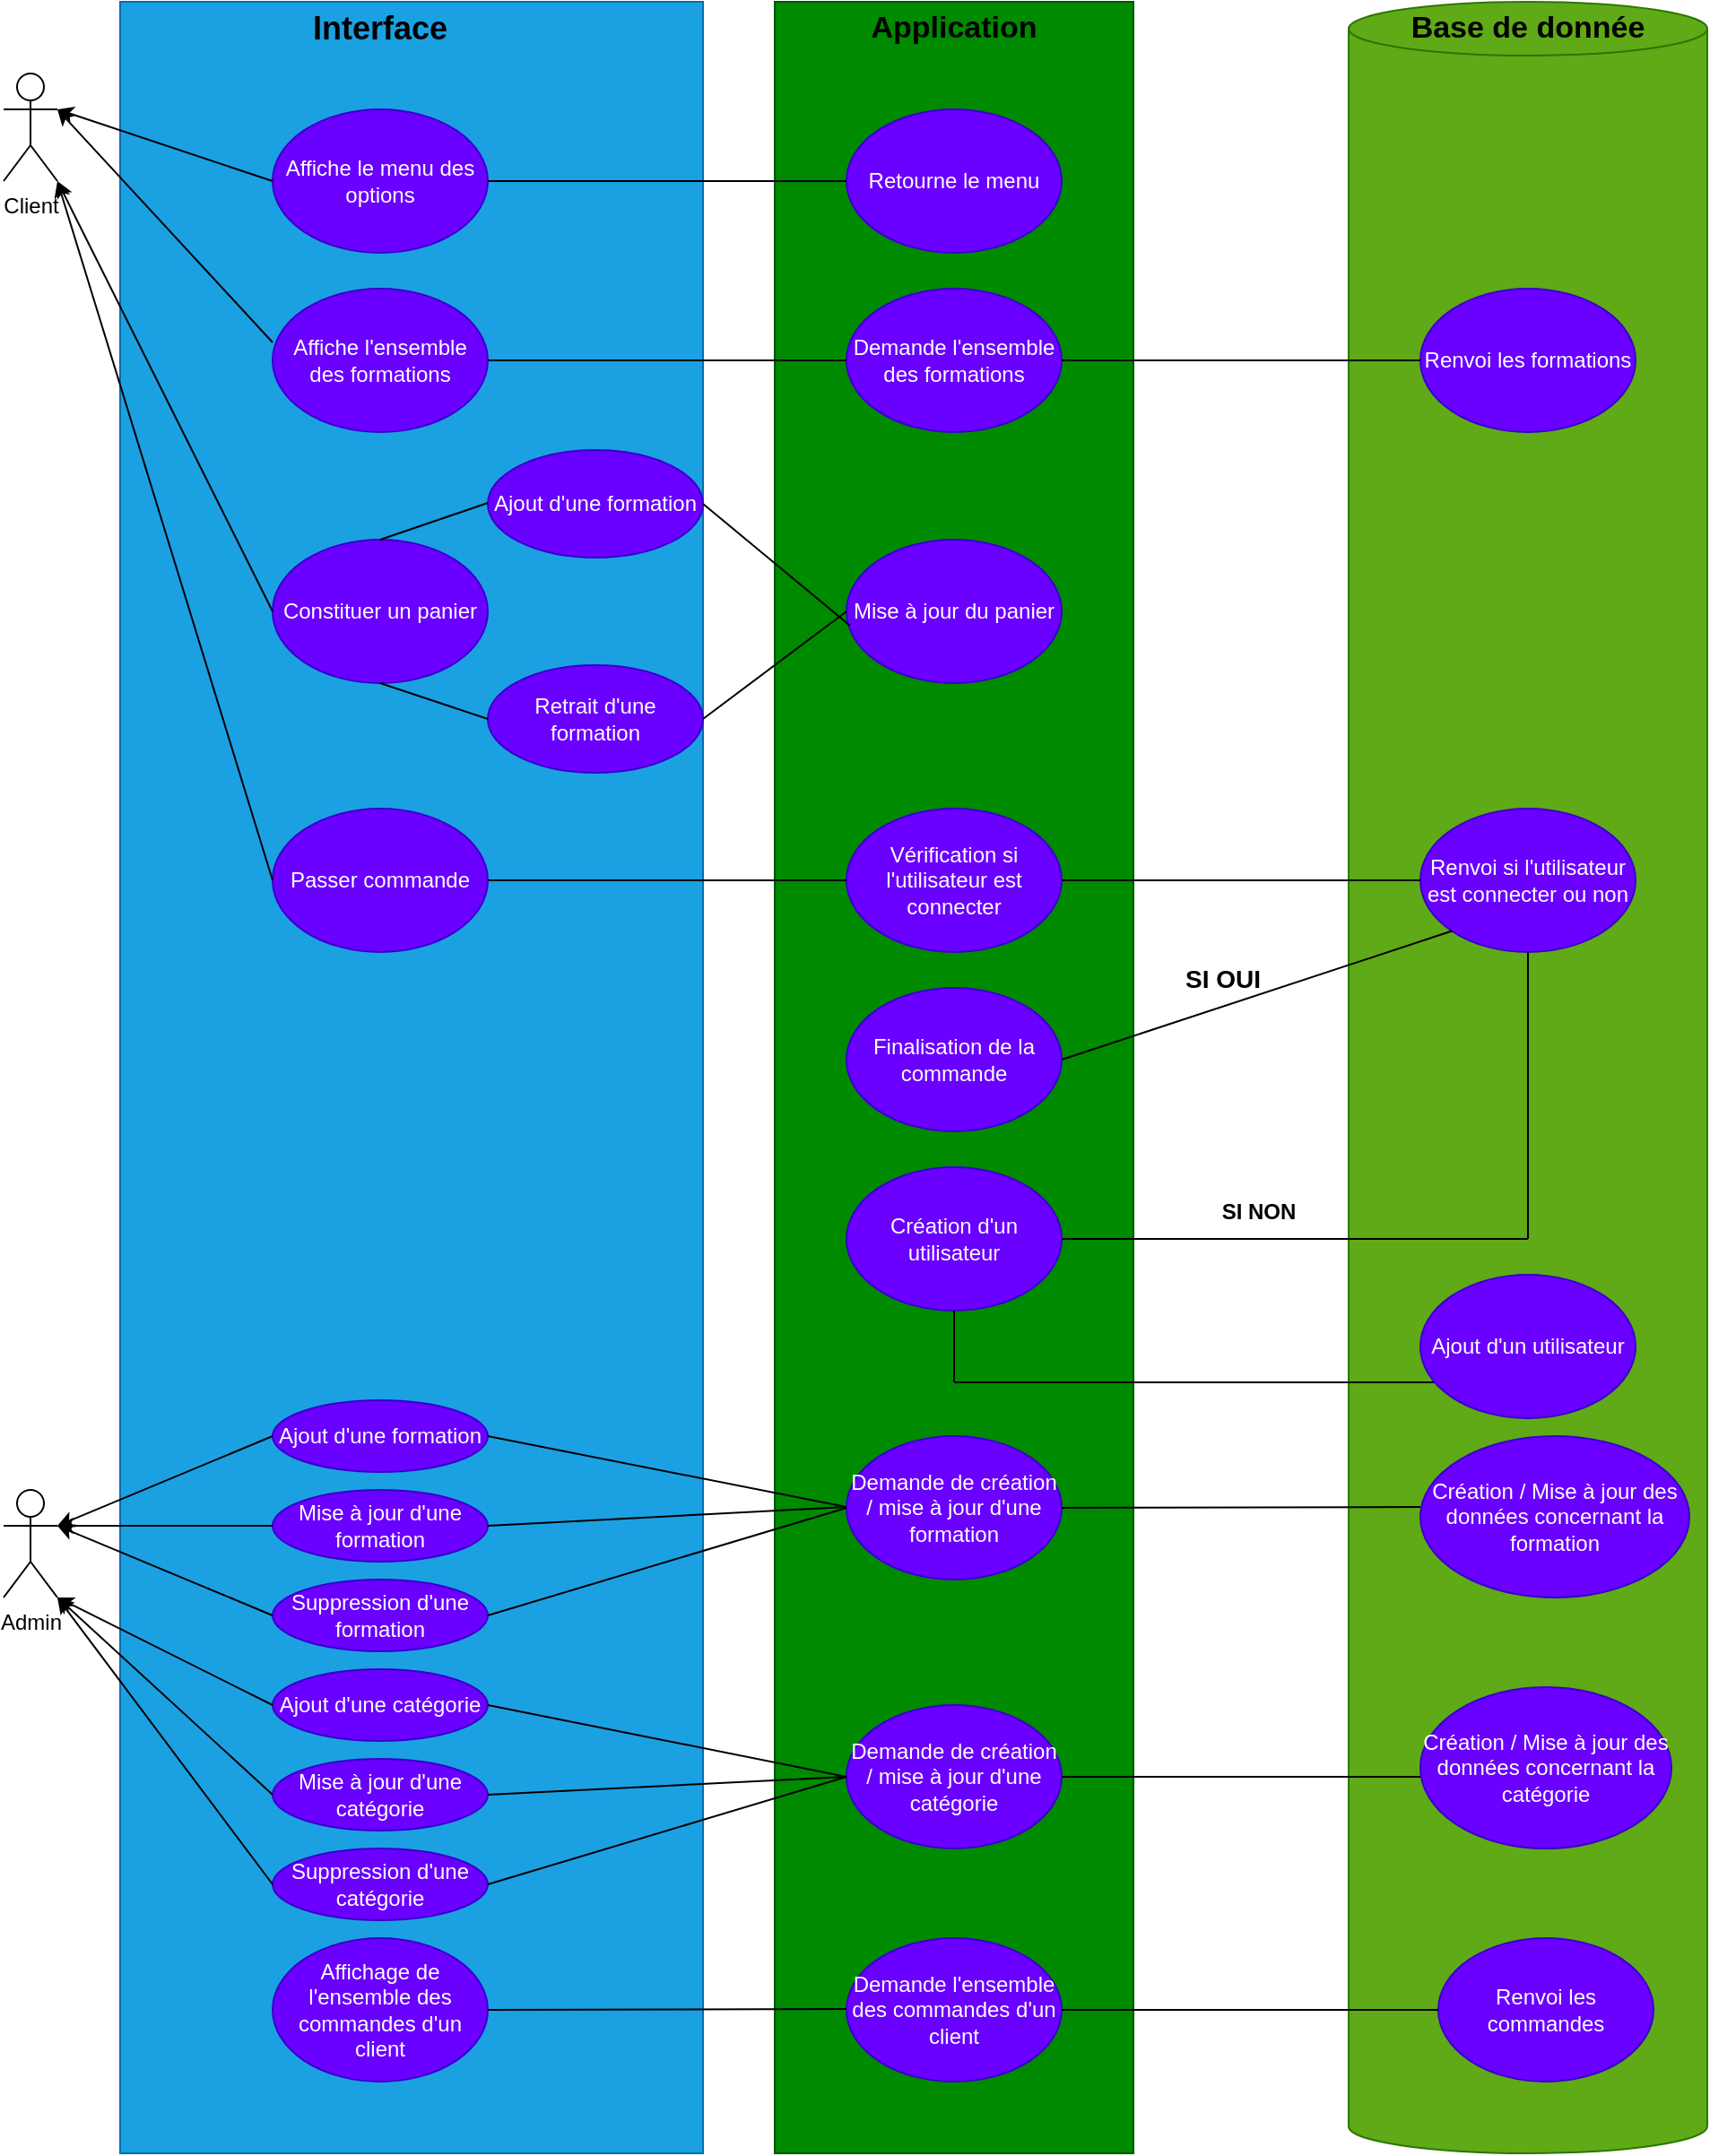 <mxfile version="23.1.2" type="device">
  <diagram name="Page-1" id="XVhkvxwI-0udOmmCz9Ab">
    <mxGraphModel dx="1114" dy="526" grid="1" gridSize="10" guides="1" tooltips="1" connect="1" arrows="1" fold="1" page="1" pageScale="1" pageWidth="827" pageHeight="1169" math="0" shadow="0">
      <root>
        <mxCell id="0" />
        <mxCell id="1" parent="0" />
        <mxCell id="etcwr3IXlxLSLUxb2mQk-4" value="" style="rounded=0;whiteSpace=wrap;html=1;direction=south;fillColor=#008a00;fontColor=#ffffff;strokeColor=#005700;" parent="1" vertex="1">
          <mxGeometry x="480" y="80" width="200" height="1200" as="geometry" />
        </mxCell>
        <mxCell id="etcwr3IXlxLSLUxb2mQk-1" value="Client" style="shape=umlActor;verticalLabelPosition=bottom;verticalAlign=top;html=1;outlineConnect=0;" parent="1" vertex="1">
          <mxGeometry x="50" y="120" width="30" height="60" as="geometry" />
        </mxCell>
        <mxCell id="etcwr3IXlxLSLUxb2mQk-2" value="" style="rounded=0;whiteSpace=wrap;html=1;direction=south;fillColor=#1ba1e2;fontColor=#ffffff;strokeColor=#006EAF;" parent="1" vertex="1">
          <mxGeometry x="115" y="80" width="325" height="1200" as="geometry" />
        </mxCell>
        <mxCell id="etcwr3IXlxLSLUxb2mQk-3" value="Retourne le menu" style="ellipse;whiteSpace=wrap;html=1;fillColor=#6a00ff;fontColor=#ffffff;strokeColor=#3700CC;" parent="1" vertex="1">
          <mxGeometry x="520" y="140" width="120" height="80" as="geometry" />
        </mxCell>
        <mxCell id="etcwr3IXlxLSLUxb2mQk-5" value="&lt;b&gt;&lt;font style=&quot;font-size: 18px;&quot;&gt;Interface&lt;/font&gt;&lt;/b&gt;" style="text;html=1;strokeColor=none;fillColor=none;align=center;verticalAlign=middle;whiteSpace=wrap;rounded=0;" parent="1" vertex="1">
          <mxGeometry x="230" y="80" width="60" height="30" as="geometry" />
        </mxCell>
        <mxCell id="etcwr3IXlxLSLUxb2mQk-6" value="Affiche le menu des options " style="ellipse;whiteSpace=wrap;html=1;fillColor=#6a00ff;fontColor=#ffffff;strokeColor=#3700CC;" parent="1" vertex="1">
          <mxGeometry x="200" y="140" width="120" height="80" as="geometry" />
        </mxCell>
        <mxCell id="etcwr3IXlxLSLUxb2mQk-7" value="&lt;font size=&quot;1&quot;&gt;&lt;b style=&quot;font-size: 17px;&quot;&gt;Application&lt;/b&gt;&lt;/font&gt;" style="text;html=1;strokeColor=none;fillColor=none;align=center;verticalAlign=middle;whiteSpace=wrap;rounded=0;" parent="1" vertex="1">
          <mxGeometry x="550" y="80" width="60" height="30" as="geometry" />
        </mxCell>
        <mxCell id="etcwr3IXlxLSLUxb2mQk-8" value="Constituer un panier" style="ellipse;whiteSpace=wrap;html=1;fillColor=#6a00ff;fontColor=#ffffff;strokeColor=#3700CC;" parent="1" vertex="1">
          <mxGeometry x="200" y="380" width="120" height="80" as="geometry" />
        </mxCell>
        <mxCell id="etcwr3IXlxLSLUxb2mQk-10" value="" style="shape=cylinder3;whiteSpace=wrap;html=1;boundedLbl=1;backgroundOutline=1;size=15;fillColor=#60a917;fontColor=#ffffff;strokeColor=#2D7600;" parent="1" vertex="1">
          <mxGeometry x="800" y="80" width="200" height="1200" as="geometry" />
        </mxCell>
        <mxCell id="etcwr3IXlxLSLUxb2mQk-11" value="&lt;font size=&quot;1&quot;&gt;&lt;b style=&quot;font-size: 17px;&quot;&gt;Base de donnée&lt;br&gt;&lt;/b&gt;&lt;/font&gt;" style="text;html=1;strokeColor=none;fillColor=none;align=center;verticalAlign=middle;whiteSpace=wrap;rounded=0;" parent="1" vertex="1">
          <mxGeometry x="820" y="80" width="160" height="30" as="geometry" />
        </mxCell>
        <mxCell id="etcwr3IXlxLSLUxb2mQk-13" value="" style="endArrow=none;html=1;rounded=0;entryX=0;entryY=0.5;entryDx=0;entryDy=0;" parent="1" source="etcwr3IXlxLSLUxb2mQk-6" target="etcwr3IXlxLSLUxb2mQk-3" edge="1">
          <mxGeometry width="50" height="50" relative="1" as="geometry">
            <mxPoint x="390" y="190" as="sourcePoint" />
            <mxPoint x="440" y="140" as="targetPoint" />
          </mxGeometry>
        </mxCell>
        <mxCell id="etcwr3IXlxLSLUxb2mQk-14" value="Mise à jour du panier" style="ellipse;whiteSpace=wrap;html=1;fillColor=#6a00ff;fontColor=#ffffff;strokeColor=#3700CC;" parent="1" vertex="1">
          <mxGeometry x="520" y="380" width="120" height="80" as="geometry" />
        </mxCell>
        <mxCell id="etcwr3IXlxLSLUxb2mQk-15" value="Renvoi les formations" style="ellipse;whiteSpace=wrap;html=1;fillColor=#6a00ff;fontColor=#ffffff;strokeColor=#3700CC;" parent="1" vertex="1">
          <mxGeometry x="840" y="240" width="120" height="80" as="geometry" />
        </mxCell>
        <mxCell id="etcwr3IXlxLSLUxb2mQk-18" value="Affiche l&#39;ensemble des formations" style="ellipse;whiteSpace=wrap;html=1;fillColor=#6a00ff;fontColor=#ffffff;strokeColor=#3700CC;" parent="1" vertex="1">
          <mxGeometry x="200" y="240" width="120" height="80" as="geometry" />
        </mxCell>
        <mxCell id="etcwr3IXlxLSLUxb2mQk-19" value="Ajout d&#39;une formation" style="ellipse;whiteSpace=wrap;html=1;fillColor=#6a00ff;fontColor=#ffffff;strokeColor=#3700CC;" parent="1" vertex="1">
          <mxGeometry x="320" y="330" width="120" height="60" as="geometry" />
        </mxCell>
        <mxCell id="etcwr3IXlxLSLUxb2mQk-21" value="Retrait d&#39;une formation" style="ellipse;whiteSpace=wrap;html=1;fillColor=#6a00ff;fontColor=#ffffff;strokeColor=#3700CC;" parent="1" vertex="1">
          <mxGeometry x="320" y="450" width="120" height="60" as="geometry" />
        </mxCell>
        <mxCell id="etcwr3IXlxLSLUxb2mQk-23" value="" style="endArrow=none;html=1;rounded=0;entryX=0;entryY=0.492;entryDx=0;entryDy=0;exitX=0.5;exitY=0;exitDx=0;exitDy=0;entryPerimeter=0;" parent="1" source="etcwr3IXlxLSLUxb2mQk-8" target="etcwr3IXlxLSLUxb2mQk-19" edge="1">
          <mxGeometry width="50" height="50" relative="1" as="geometry">
            <mxPoint x="115" y="359.5" as="sourcePoint" />
            <mxPoint x="315" y="359.5" as="targetPoint" />
          </mxGeometry>
        </mxCell>
        <mxCell id="etcwr3IXlxLSLUxb2mQk-24" value="" style="endArrow=none;html=1;rounded=0;entryX=0.5;entryY=1;entryDx=0;entryDy=0;exitX=0;exitY=0.5;exitDx=0;exitDy=0;" parent="1" source="etcwr3IXlxLSLUxb2mQk-21" target="etcwr3IXlxLSLUxb2mQk-8" edge="1">
          <mxGeometry width="50" height="50" relative="1" as="geometry">
            <mxPoint x="240" y="500.5" as="sourcePoint" />
            <mxPoint x="295" y="480" as="targetPoint" />
          </mxGeometry>
        </mxCell>
        <mxCell id="etcwr3IXlxLSLUxb2mQk-25" value="Demande l&#39;ensemble des formations" style="ellipse;whiteSpace=wrap;html=1;fillColor=#6a00ff;fontColor=#ffffff;strokeColor=#3700CC;" parent="1" vertex="1">
          <mxGeometry x="520" y="240" width="120" height="80" as="geometry" />
        </mxCell>
        <mxCell id="etcwr3IXlxLSLUxb2mQk-27" value="" style="endArrow=none;html=1;rounded=0;entryX=0.017;entryY=0.6;entryDx=0;entryDy=0;exitX=1;exitY=0.5;exitDx=0;exitDy=0;entryPerimeter=0;" parent="1" source="etcwr3IXlxLSLUxb2mQk-19" target="etcwr3IXlxLSLUxb2mQk-14" edge="1">
          <mxGeometry width="50" height="50" relative="1" as="geometry">
            <mxPoint x="460" y="440" as="sourcePoint" />
            <mxPoint x="520" y="420" as="targetPoint" />
          </mxGeometry>
        </mxCell>
        <mxCell id="etcwr3IXlxLSLUxb2mQk-28" value="" style="endArrow=none;html=1;rounded=0;entryX=1;entryY=0.5;entryDx=0;entryDy=0;" parent="1" target="etcwr3IXlxLSLUxb2mQk-21" edge="1">
          <mxGeometry width="50" height="50" relative="1" as="geometry">
            <mxPoint x="520" y="420" as="sourcePoint" />
            <mxPoint x="532" y="438" as="targetPoint" />
          </mxGeometry>
        </mxCell>
        <mxCell id="etcwr3IXlxLSLUxb2mQk-29" value="Passer commande" style="ellipse;whiteSpace=wrap;html=1;fillColor=#6a00ff;fontColor=#ffffff;strokeColor=#3700CC;" parent="1" vertex="1">
          <mxGeometry x="200" y="530" width="120" height="80" as="geometry" />
        </mxCell>
        <mxCell id="etcwr3IXlxLSLUxb2mQk-30" value="Vérification si l&#39;utilisateur est connecter" style="ellipse;whiteSpace=wrap;html=1;fillColor=#6a00ff;fontColor=#ffffff;strokeColor=#3700CC;" parent="1" vertex="1">
          <mxGeometry x="520" y="530" width="120" height="80" as="geometry" />
        </mxCell>
        <mxCell id="etcwr3IXlxLSLUxb2mQk-31" value="Renvoi si l&#39;utilisateur est connecter ou non" style="ellipse;whiteSpace=wrap;html=1;fillColor=#6a00ff;fontColor=#ffffff;strokeColor=#3700CC;" parent="1" vertex="1">
          <mxGeometry x="840" y="530" width="120" height="80" as="geometry" />
        </mxCell>
        <mxCell id="etcwr3IXlxLSLUxb2mQk-32" value="" style="endArrow=none;html=1;rounded=0;entryX=0;entryY=0.5;entryDx=0;entryDy=0;exitX=1;exitY=0.5;exitDx=0;exitDy=0;" parent="1" source="etcwr3IXlxLSLUxb2mQk-29" target="etcwr3IXlxLSLUxb2mQk-30" edge="1">
          <mxGeometry width="50" height="50" relative="1" as="geometry">
            <mxPoint x="320" y="569.5" as="sourcePoint" />
            <mxPoint x="520" y="569.5" as="targetPoint" />
          </mxGeometry>
        </mxCell>
        <mxCell id="etcwr3IXlxLSLUxb2mQk-33" value="" style="endArrow=none;html=1;rounded=0;entryX=0;entryY=0.5;entryDx=0;entryDy=0;exitX=1;exitY=0.5;exitDx=0;exitDy=0;" parent="1" source="etcwr3IXlxLSLUxb2mQk-30" target="etcwr3IXlxLSLUxb2mQk-31" edge="1">
          <mxGeometry width="50" height="50" relative="1" as="geometry">
            <mxPoint x="660" y="560" as="sourcePoint" />
            <mxPoint x="860" y="560" as="targetPoint" />
          </mxGeometry>
        </mxCell>
        <mxCell id="etcwr3IXlxLSLUxb2mQk-34" value="" style="endArrow=none;html=1;rounded=0;entryX=0;entryY=1;entryDx=0;entryDy=0;exitX=1;exitY=0.5;exitDx=0;exitDy=0;" parent="1" source="etcwr3IXlxLSLUxb2mQk-35" target="etcwr3IXlxLSLUxb2mQk-31" edge="1">
          <mxGeometry width="50" height="50" relative="1" as="geometry">
            <mxPoint x="730" y="650" as="sourcePoint" />
            <mxPoint x="900" y="630" as="targetPoint" />
          </mxGeometry>
        </mxCell>
        <mxCell id="etcwr3IXlxLSLUxb2mQk-35" value="Finalisation de la commande" style="ellipse;whiteSpace=wrap;html=1;fillColor=#6a00ff;fontColor=#ffffff;strokeColor=#3700CC;" parent="1" vertex="1">
          <mxGeometry x="520" y="630" width="120" height="80" as="geometry" />
        </mxCell>
        <mxCell id="etcwr3IXlxLSLUxb2mQk-36" value="&lt;b&gt;&lt;font style=&quot;font-size: 14px;&quot;&gt;SI OUI&lt;/font&gt;&lt;/b&gt;" style="text;html=1;strokeColor=none;fillColor=none;align=center;verticalAlign=middle;whiteSpace=wrap;rounded=0;" parent="1" vertex="1">
          <mxGeometry x="700" y="610" width="60" height="30" as="geometry" />
        </mxCell>
        <mxCell id="etcwr3IXlxLSLUxb2mQk-37" value="" style="endArrow=none;html=1;rounded=0;" parent="1" edge="1">
          <mxGeometry width="50" height="50" relative="1" as="geometry">
            <mxPoint x="900" y="770" as="sourcePoint" />
            <mxPoint x="900" y="610" as="targetPoint" />
          </mxGeometry>
        </mxCell>
        <mxCell id="etcwr3IXlxLSLUxb2mQk-38" value="" style="endArrow=none;html=1;rounded=0;exitX=1;exitY=0.5;exitDx=0;exitDy=0;" parent="1" source="etcwr3IXlxLSLUxb2mQk-39" edge="1">
          <mxGeometry width="50" height="50" relative="1" as="geometry">
            <mxPoint x="749.996" y="880" as="sourcePoint" />
            <mxPoint x="900" y="770" as="targetPoint" />
          </mxGeometry>
        </mxCell>
        <mxCell id="etcwr3IXlxLSLUxb2mQk-39" value="Création d&#39;un utilisateur" style="ellipse;whiteSpace=wrap;html=1;fillColor=#6a00ff;fontColor=#ffffff;strokeColor=#3700CC;" parent="1" vertex="1">
          <mxGeometry x="520" y="730" width="120" height="80" as="geometry" />
        </mxCell>
        <mxCell id="etcwr3IXlxLSLUxb2mQk-40" value="&lt;b&gt;SI NON&lt;br&gt;&lt;/b&gt;" style="text;html=1;strokeColor=none;fillColor=none;align=center;verticalAlign=middle;whiteSpace=wrap;rounded=0;" parent="1" vertex="1">
          <mxGeometry x="720" y="740" width="60" height="30" as="geometry" />
        </mxCell>
        <mxCell id="etcwr3IXlxLSLUxb2mQk-42" value="Admin" style="shape=umlActor;verticalLabelPosition=bottom;verticalAlign=top;html=1;outlineConnect=0;" parent="1" vertex="1">
          <mxGeometry x="50" y="910" width="30" height="60" as="geometry" />
        </mxCell>
        <mxCell id="etcwr3IXlxLSLUxb2mQk-43" value="Ajout d&#39;une formation" style="ellipse;whiteSpace=wrap;html=1;fillColor=#6a00ff;fontColor=#ffffff;strokeColor=#3700CC;" parent="1" vertex="1">
          <mxGeometry x="200" y="860" width="120" height="40" as="geometry" />
        </mxCell>
        <mxCell id="etcwr3IXlxLSLUxb2mQk-44" value="Suppression d&#39;une formation" style="ellipse;whiteSpace=wrap;html=1;fillColor=#6a00ff;fontColor=#ffffff;strokeColor=#3700CC;" parent="1" vertex="1">
          <mxGeometry x="200" y="960" width="120" height="40" as="geometry" />
        </mxCell>
        <mxCell id="etcwr3IXlxLSLUxb2mQk-45" value="Mise à jour d&#39;une formation" style="ellipse;whiteSpace=wrap;html=1;fillColor=#6a00ff;fontColor=#ffffff;strokeColor=#3700CC;" parent="1" vertex="1">
          <mxGeometry x="200" y="910" width="120" height="40" as="geometry" />
        </mxCell>
        <mxCell id="etcwr3IXlxLSLUxb2mQk-46" value="Demande de création / mise à jour d&#39;une formation" style="ellipse;whiteSpace=wrap;html=1;fillColor=#6a00ff;fontColor=#ffffff;strokeColor=#3700CC;" parent="1" vertex="1">
          <mxGeometry x="520" y="880" width="120" height="80" as="geometry" />
        </mxCell>
        <mxCell id="etcwr3IXlxLSLUxb2mQk-47" value="Création / Mise à jour des données concernant la formation" style="ellipse;whiteSpace=wrap;html=1;fillColor=#6a00ff;fontColor=#ffffff;strokeColor=#3700CC;" parent="1" vertex="1">
          <mxGeometry x="840" y="880" width="150" height="90" as="geometry" />
        </mxCell>
        <mxCell id="etcwr3IXlxLSLUxb2mQk-48" value="" style="endArrow=none;html=1;rounded=0;" parent="1" edge="1">
          <mxGeometry width="50" height="50" relative="1" as="geometry">
            <mxPoint x="640" y="920" as="sourcePoint" />
            <mxPoint x="840" y="919.5" as="targetPoint" />
          </mxGeometry>
        </mxCell>
        <mxCell id="etcwr3IXlxLSLUxb2mQk-49" value="" style="endArrow=none;html=1;rounded=0;exitX=1;exitY=0.5;exitDx=0;exitDy=0;" parent="1" source="etcwr3IXlxLSLUxb2mQk-43" edge="1">
          <mxGeometry width="50" height="50" relative="1" as="geometry">
            <mxPoint x="260" y="919.5" as="sourcePoint" />
            <mxPoint x="520" y="919.5" as="targetPoint" />
          </mxGeometry>
        </mxCell>
        <mxCell id="etcwr3IXlxLSLUxb2mQk-50" value="" style="endArrow=none;html=1;rounded=0;exitX=1;exitY=0.5;exitDx=0;exitDy=0;" parent="1" source="etcwr3IXlxLSLUxb2mQk-45" edge="1">
          <mxGeometry width="50" height="50" relative="1" as="geometry">
            <mxPoint x="260" y="919.5" as="sourcePoint" />
            <mxPoint x="520" y="919.5" as="targetPoint" />
          </mxGeometry>
        </mxCell>
        <mxCell id="etcwr3IXlxLSLUxb2mQk-51" value="" style="endArrow=none;html=1;rounded=0;exitX=1;exitY=0.5;exitDx=0;exitDy=0;entryX=0;entryY=0.5;entryDx=0;entryDy=0;" parent="1" source="etcwr3IXlxLSLUxb2mQk-44" target="etcwr3IXlxLSLUxb2mQk-46" edge="1">
          <mxGeometry width="50" height="50" relative="1" as="geometry">
            <mxPoint x="330" y="940" as="sourcePoint" />
            <mxPoint x="530" y="929.5" as="targetPoint" />
          </mxGeometry>
        </mxCell>
        <mxCell id="etcwr3IXlxLSLUxb2mQk-52" value="Ajout d&#39;une catégorie" style="ellipse;whiteSpace=wrap;html=1;fillColor=#6a00ff;fontColor=#ffffff;strokeColor=#3700CC;" parent="1" vertex="1">
          <mxGeometry x="200" y="1010" width="120" height="40" as="geometry" />
        </mxCell>
        <mxCell id="etcwr3IXlxLSLUxb2mQk-53" value="Suppression d&#39;une catégorie" style="ellipse;whiteSpace=wrap;html=1;fillColor=#6a00ff;fontColor=#ffffff;strokeColor=#3700CC;" parent="1" vertex="1">
          <mxGeometry x="200" y="1110" width="120" height="40" as="geometry" />
        </mxCell>
        <mxCell id="etcwr3IXlxLSLUxb2mQk-54" value="Mise à jour d&#39;une catégorie" style="ellipse;whiteSpace=wrap;html=1;fillColor=#6a00ff;fontColor=#ffffff;strokeColor=#3700CC;" parent="1" vertex="1">
          <mxGeometry x="200" y="1060" width="120" height="40" as="geometry" />
        </mxCell>
        <mxCell id="etcwr3IXlxLSLUxb2mQk-55" value="Demande de création / mise à jour d&#39;une catégorie" style="ellipse;whiteSpace=wrap;html=1;fillColor=#6a00ff;fontColor=#ffffff;strokeColor=#3700CC;" parent="1" vertex="1">
          <mxGeometry x="520" y="1030" width="120" height="80" as="geometry" />
        </mxCell>
        <mxCell id="etcwr3IXlxLSLUxb2mQk-56" value="" style="endArrow=none;html=1;rounded=0;exitX=1;exitY=0.5;exitDx=0;exitDy=0;entryX=0;entryY=0.5;entryDx=0;entryDy=0;" parent="1" source="etcwr3IXlxLSLUxb2mQk-52" target="etcwr3IXlxLSLUxb2mQk-55" edge="1">
          <mxGeometry width="50" height="50" relative="1" as="geometry">
            <mxPoint x="314" y="1060" as="sourcePoint" />
            <mxPoint x="514" y="1000" as="targetPoint" />
          </mxGeometry>
        </mxCell>
        <mxCell id="etcwr3IXlxLSLUxb2mQk-57" value="" style="endArrow=none;html=1;rounded=0;exitX=1;exitY=0.5;exitDx=0;exitDy=0;entryX=0;entryY=0.5;entryDx=0;entryDy=0;" parent="1" source="etcwr3IXlxLSLUxb2mQk-54" target="etcwr3IXlxLSLUxb2mQk-55" edge="1">
          <mxGeometry width="50" height="50" relative="1" as="geometry">
            <mxPoint x="340" y="1000" as="sourcePoint" />
            <mxPoint x="540" y="940" as="targetPoint" />
          </mxGeometry>
        </mxCell>
        <mxCell id="etcwr3IXlxLSLUxb2mQk-58" value="" style="endArrow=none;html=1;rounded=0;exitX=1;exitY=0.5;exitDx=0;exitDy=0;entryX=0;entryY=0.5;entryDx=0;entryDy=0;" parent="1" source="etcwr3IXlxLSLUxb2mQk-53" target="etcwr3IXlxLSLUxb2mQk-55" edge="1">
          <mxGeometry width="50" height="50" relative="1" as="geometry">
            <mxPoint x="350" y="1010" as="sourcePoint" />
            <mxPoint x="550" y="950" as="targetPoint" />
          </mxGeometry>
        </mxCell>
        <mxCell id="etcwr3IXlxLSLUxb2mQk-59" value="Création / Mise à jour des données concernant la catégorie" style="ellipse;whiteSpace=wrap;html=1;fillColor=#6a00ff;fontColor=#ffffff;strokeColor=#3700CC;" parent="1" vertex="1">
          <mxGeometry x="840" y="1020" width="140" height="90" as="geometry" />
        </mxCell>
        <mxCell id="etcwr3IXlxLSLUxb2mQk-60" value="" style="endArrow=none;html=1;rounded=0;exitX=1;exitY=0.5;exitDx=0;exitDy=0;" parent="1" source="etcwr3IXlxLSLUxb2mQk-55" edge="1">
          <mxGeometry width="50" height="50" relative="1" as="geometry">
            <mxPoint x="640" y="1070" as="sourcePoint" />
            <mxPoint x="840" y="1070" as="targetPoint" />
          </mxGeometry>
        </mxCell>
        <mxCell id="etcwr3IXlxLSLUxb2mQk-61" value="" style="endArrow=classic;html=1;rounded=0;entryX=1;entryY=0.333;entryDx=0;entryDy=0;entryPerimeter=0;exitX=0;exitY=0.5;exitDx=0;exitDy=0;" parent="1" source="etcwr3IXlxLSLUxb2mQk-6" target="etcwr3IXlxLSLUxb2mQk-1" edge="1">
          <mxGeometry width="50" height="50" relative="1" as="geometry">
            <mxPoint x="20" y="301.681" as="sourcePoint" />
            <mxPoint x="140" y="170" as="targetPoint" />
          </mxGeometry>
        </mxCell>
        <mxCell id="etcwr3IXlxLSLUxb2mQk-63" value="" style="endArrow=classic;html=1;rounded=0;exitX=0;exitY=0.375;exitDx=0;exitDy=0;exitPerimeter=0;" parent="1" source="etcwr3IXlxLSLUxb2mQk-18" edge="1">
          <mxGeometry width="50" height="50" relative="1" as="geometry">
            <mxPoint x="200" y="280" as="sourcePoint" />
            <mxPoint x="80" y="140" as="targetPoint" />
          </mxGeometry>
        </mxCell>
        <mxCell id="etcwr3IXlxLSLUxb2mQk-64" value="" style="endArrow=classic;html=1;rounded=0;entryX=1;entryY=1;entryDx=0;entryDy=0;entryPerimeter=0;exitX=0;exitY=0.5;exitDx=0;exitDy=0;" parent="1" source="etcwr3IXlxLSLUxb2mQk-8" target="etcwr3IXlxLSLUxb2mQk-1" edge="1">
          <mxGeometry width="50" height="50" relative="1" as="geometry">
            <mxPoint x="220" y="200" as="sourcePoint" />
            <mxPoint x="100" y="160" as="targetPoint" />
          </mxGeometry>
        </mxCell>
        <mxCell id="etcwr3IXlxLSLUxb2mQk-65" value="" style="endArrow=classic;html=1;rounded=0;exitX=0;exitY=0.5;exitDx=0;exitDy=0;" parent="1" source="etcwr3IXlxLSLUxb2mQk-29" edge="1">
          <mxGeometry width="50" height="50" relative="1" as="geometry">
            <mxPoint x="230" y="210" as="sourcePoint" />
            <mxPoint x="80" y="180" as="targetPoint" />
          </mxGeometry>
        </mxCell>
        <mxCell id="etcwr3IXlxLSLUxb2mQk-66" value="" style="endArrow=classic;html=1;rounded=0;entryX=1;entryY=0.333;entryDx=0;entryDy=0;entryPerimeter=0;exitX=0;exitY=0.5;exitDx=0;exitDy=0;" parent="1" source="etcwr3IXlxLSLUxb2mQk-43" target="etcwr3IXlxLSLUxb2mQk-42" edge="1">
          <mxGeometry width="50" height="50" relative="1" as="geometry">
            <mxPoint x="210" y="1000" as="sourcePoint" />
            <mxPoint x="90" y="960" as="targetPoint" />
          </mxGeometry>
        </mxCell>
        <mxCell id="etcwr3IXlxLSLUxb2mQk-67" value="" style="endArrow=classic;html=1;rounded=0;exitX=0;exitY=0.5;exitDx=0;exitDy=0;" parent="1" source="etcwr3IXlxLSLUxb2mQk-45" edge="1">
          <mxGeometry width="50" height="50" relative="1" as="geometry">
            <mxPoint x="210" y="890" as="sourcePoint" />
            <mxPoint x="80" y="930" as="targetPoint" />
          </mxGeometry>
        </mxCell>
        <mxCell id="etcwr3IXlxLSLUxb2mQk-68" value="" style="endArrow=classic;html=1;rounded=0;exitX=0;exitY=0.5;exitDx=0;exitDy=0;" parent="1" source="etcwr3IXlxLSLUxb2mQk-44" edge="1">
          <mxGeometry width="50" height="50" relative="1" as="geometry">
            <mxPoint x="220" y="900" as="sourcePoint" />
            <mxPoint x="80" y="930" as="targetPoint" />
          </mxGeometry>
        </mxCell>
        <mxCell id="etcwr3IXlxLSLUxb2mQk-69" value="" style="endArrow=classic;html=1;rounded=0;entryX=1;entryY=1;entryDx=0;entryDy=0;entryPerimeter=0;exitX=0;exitY=0.5;exitDx=0;exitDy=0;" parent="1" source="etcwr3IXlxLSLUxb2mQk-52" target="etcwr3IXlxLSLUxb2mQk-42" edge="1">
          <mxGeometry width="50" height="50" relative="1" as="geometry">
            <mxPoint x="230" y="910" as="sourcePoint" />
            <mxPoint x="110" y="960" as="targetPoint" />
          </mxGeometry>
        </mxCell>
        <mxCell id="etcwr3IXlxLSLUxb2mQk-70" value="" style="endArrow=classic;html=1;rounded=0;entryX=1;entryY=1;entryDx=0;entryDy=0;entryPerimeter=0;exitX=0;exitY=0.5;exitDx=0;exitDy=0;" parent="1" source="etcwr3IXlxLSLUxb2mQk-54" target="etcwr3IXlxLSLUxb2mQk-42" edge="1">
          <mxGeometry width="50" height="50" relative="1" as="geometry">
            <mxPoint x="240" y="920" as="sourcePoint" />
            <mxPoint x="120" y="970" as="targetPoint" />
          </mxGeometry>
        </mxCell>
        <mxCell id="etcwr3IXlxLSLUxb2mQk-71" value="" style="endArrow=classic;html=1;rounded=0;exitX=0;exitY=0.5;exitDx=0;exitDy=0;" parent="1" source="etcwr3IXlxLSLUxb2mQk-53" edge="1">
          <mxGeometry width="50" height="50" relative="1" as="geometry">
            <mxPoint x="250" y="930" as="sourcePoint" />
            <mxPoint x="80" y="970" as="targetPoint" />
          </mxGeometry>
        </mxCell>
        <mxCell id="Ewo60584JVtI-Eq3lG6b-1" value="" style="endArrow=none;html=1;rounded=0;entryX=0.067;entryY=0.75;entryDx=0;entryDy=0;entryPerimeter=0;" parent="1" target="Ewo60584JVtI-Eq3lG6b-3" edge="1">
          <mxGeometry width="50" height="50" relative="1" as="geometry">
            <mxPoint x="580" y="850" as="sourcePoint" />
            <mxPoint x="840" y="850" as="targetPoint" />
          </mxGeometry>
        </mxCell>
        <mxCell id="Ewo60584JVtI-Eq3lG6b-2" value="" style="endArrow=none;html=1;rounded=0;exitX=0.5;exitY=1;exitDx=0;exitDy=0;" parent="1" source="etcwr3IXlxLSLUxb2mQk-39" edge="1">
          <mxGeometry width="50" height="50" relative="1" as="geometry">
            <mxPoint x="660" y="790" as="sourcePoint" />
            <mxPoint x="580" y="850" as="targetPoint" />
          </mxGeometry>
        </mxCell>
        <mxCell id="Ewo60584JVtI-Eq3lG6b-3" value="Ajout d&#39;un utilisateur" style="ellipse;whiteSpace=wrap;html=1;fillColor=#6a00ff;fontColor=#ffffff;strokeColor=#3700CC;" parent="1" vertex="1">
          <mxGeometry x="840" y="790" width="120" height="80" as="geometry" />
        </mxCell>
        <mxCell id="B76QVpbHWOvjZcR0FHwJ-1" value="Affichage de l&#39;ensemble des commandes d&#39;un client" style="ellipse;whiteSpace=wrap;html=1;fillColor=#6a00ff;fontColor=#ffffff;strokeColor=#3700CC;" vertex="1" parent="1">
          <mxGeometry x="200" y="1160" width="120" height="80" as="geometry" />
        </mxCell>
        <mxCell id="B76QVpbHWOvjZcR0FHwJ-2" value="Demande l&#39;ensemble des commandes d&#39;un client" style="ellipse;whiteSpace=wrap;html=1;fillColor=#6a00ff;fontColor=#ffffff;strokeColor=#3700CC;" vertex="1" parent="1">
          <mxGeometry x="520" y="1160" width="120" height="80" as="geometry" />
        </mxCell>
        <mxCell id="B76QVpbHWOvjZcR0FHwJ-3" value="" style="endArrow=none;html=1;rounded=0;entryX=0;entryY=0.5;entryDx=0;entryDy=0;exitX=1;exitY=0.5;exitDx=0;exitDy=0;" edge="1" parent="1" source="etcwr3IXlxLSLUxb2mQk-18" target="etcwr3IXlxLSLUxb2mQk-25">
          <mxGeometry width="50" height="50" relative="1" as="geometry">
            <mxPoint x="320" y="280" as="sourcePoint" />
            <mxPoint x="402" y="348" as="targetPoint" />
          </mxGeometry>
        </mxCell>
        <mxCell id="B76QVpbHWOvjZcR0FHwJ-4" value="" style="endArrow=none;html=1;rounded=0;entryX=0;entryY=0.5;entryDx=0;entryDy=0;exitX=1;exitY=0.5;exitDx=0;exitDy=0;" edge="1" parent="1" source="etcwr3IXlxLSLUxb2mQk-25" target="etcwr3IXlxLSLUxb2mQk-15">
          <mxGeometry width="50" height="50" relative="1" as="geometry">
            <mxPoint x="689" y="280" as="sourcePoint" />
            <mxPoint x="771" y="348" as="targetPoint" />
          </mxGeometry>
        </mxCell>
        <mxCell id="B76QVpbHWOvjZcR0FHwJ-5" value="Renvoi les commandes" style="ellipse;whiteSpace=wrap;html=1;fillColor=#6a00ff;fontColor=#ffffff;strokeColor=#3700CC;" vertex="1" parent="1">
          <mxGeometry x="850" y="1160" width="120" height="80" as="geometry" />
        </mxCell>
        <mxCell id="B76QVpbHWOvjZcR0FHwJ-6" value="" style="endArrow=none;html=1;rounded=0;exitX=1;exitY=0.5;exitDx=0;exitDy=0;strokeColor=#000000;" edge="1" parent="1" source="B76QVpbHWOvjZcR0FHwJ-2">
          <mxGeometry width="50" height="50" relative="1" as="geometry">
            <mxPoint x="650" y="1199.5" as="sourcePoint" />
            <mxPoint x="850" y="1200" as="targetPoint" />
          </mxGeometry>
        </mxCell>
        <mxCell id="B76QVpbHWOvjZcR0FHwJ-8" value="" style="endArrow=none;html=1;rounded=0;exitX=1;exitY=0.5;exitDx=0;exitDy=0;strokeColor=#000000;" edge="1" parent="1" source="B76QVpbHWOvjZcR0FHwJ-1">
          <mxGeometry width="50" height="50" relative="1" as="geometry">
            <mxPoint x="310" y="1199.5" as="sourcePoint" />
            <mxPoint x="520" y="1199.5" as="targetPoint" />
          </mxGeometry>
        </mxCell>
      </root>
    </mxGraphModel>
  </diagram>
</mxfile>
